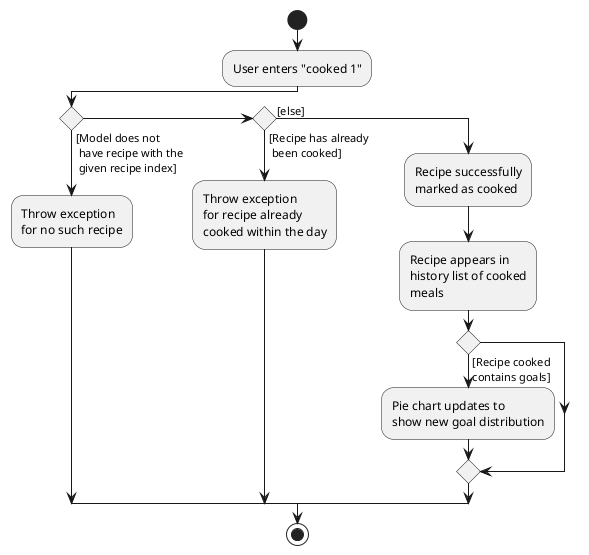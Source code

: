 

@startuml
start
:User enters "cooked 1";

'Since the beta syntax does not support placing the condition outside the
'diamond we place it as the true branch instead.

if () then ([Model does not\n have recipe with the\n given recipe index])
    :Throw exception
    for no such recipe;
elseif () then ([Recipe has already\n been cooked])
    :Throw exception
    for recipe already
    cooked within the day;
else ([else])
    :Recipe successfully
    marked as cooked;

    -Recipe appears in \nhistory list of cooked\nmeals
    if () then ([Recipe cooked \ncontains goals])
    :Pie chart updates to \nshow new goal distribution;

endif
endif

stop
@enduml
